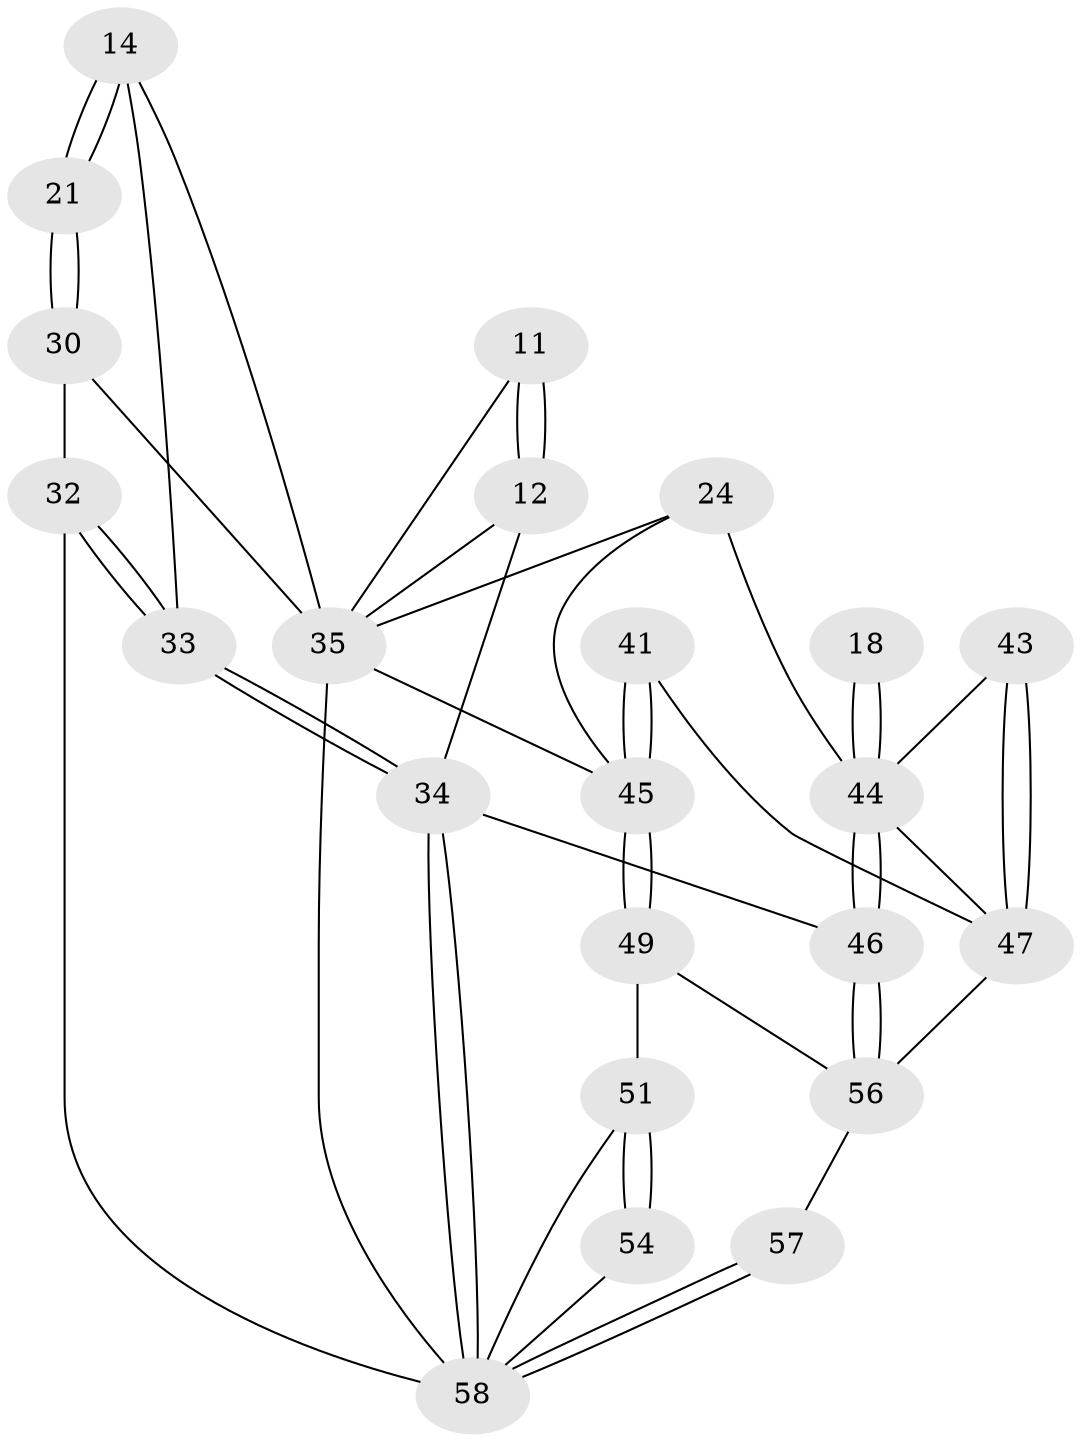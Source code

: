 // original degree distribution, {3: 0.034482758620689655, 6: 0.2413793103448276, 5: 0.4482758620689655, 4: 0.27586206896551724}
// Generated by graph-tools (version 1.1) at 2025/06/03/04/25 22:06:14]
// undirected, 23 vertices, 51 edges
graph export_dot {
graph [start="1"]
  node [color=gray90,style=filled];
  11 [pos="+0.5891328047761576+0.29897425373899894"];
  12 [pos="+0.16914196998139583+0",super="+4+5"];
  14 [pos="+0.10125983447331129+0.3564004499228882"];
  18 [pos="+1+0.4252390645104536"];
  21 [pos="+0.1908554217987567+0.5472565420737624"];
  24 [pos="+0.8034062197572704+0.5283017685085902",super="+8"];
  30 [pos="+0.1776680846833437+0.6227477122168126",super="+27+20"];
  32 [pos="+0+0.7459899663024232",super="+31"];
  33 [pos="+0+0.7529588841362279",super="+15"];
  34 [pos="+0+1",super="+3"];
  35 [pos="+0.43441823226721266+0.6989710072013203",super="+26+25+17"];
  41 [pos="+0.6793182606875922+0.6873752639959925"];
  43 [pos="+0.9718035580897011+0.751824378418455"];
  44 [pos="+1+0.7538511452304947",super="+42+23+19+16"];
  45 [pos="+0.5956337471991339+0.7602109556724256",super="+38+29+28"];
  46 [pos="+1+1",super="+2+1"];
  47 [pos="+0.8015433508845109+0.8623489457928409",super="+40+39"];
  49 [pos="+0.6033362974282216+0.949707761901722"];
  51 [pos="+0.3764659332823287+0.7826408928034018",super="+50"];
  54 [pos="+0.27895112214177825+1"];
  56 [pos="+0.7135817510408504+1",super="+48"];
  57 [pos="+0.24074804341561992+1"];
  58 [pos="+0.1008189524596295+1",super="+53+55"];
  11 -- 12 [weight=2];
  11 -- 12;
  11 -- 35;
  12 -- 34;
  12 -- 35;
  14 -- 21;
  14 -- 21;
  14 -- 33;
  14 -- 35;
  18 -- 44 [weight=3];
  18 -- 44;
  21 -- 30 [weight=2];
  21 -- 30;
  24 -- 44 [weight=2];
  24 -- 45;
  24 -- 35;
  30 -- 35 [weight=2];
  30 -- 32;
  32 -- 33;
  32 -- 33;
  32 -- 58 [weight=2];
  33 -- 34 [weight=2];
  33 -- 34;
  34 -- 58;
  34 -- 58;
  34 -- 46 [weight=2];
  35 -- 58;
  35 -- 45 [weight=2];
  41 -- 45 [weight=2];
  41 -- 45;
  41 -- 47;
  43 -- 47 [weight=2];
  43 -- 47;
  43 -- 44;
  44 -- 46 [weight=3];
  44 -- 46;
  44 -- 47;
  45 -- 49;
  45 -- 49;
  46 -- 56;
  46 -- 56;
  47 -- 56;
  49 -- 51;
  49 -- 56;
  51 -- 54 [weight=2];
  51 -- 54;
  51 -- 58;
  54 -- 58;
  56 -- 57;
  57 -- 58 [weight=2];
  57 -- 58;
}
